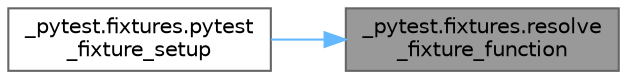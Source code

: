 digraph "_pytest.fixtures.resolve_fixture_function"
{
 // LATEX_PDF_SIZE
  bgcolor="transparent";
  edge [fontname=Helvetica,fontsize=10,labelfontname=Helvetica,labelfontsize=10];
  node [fontname=Helvetica,fontsize=10,shape=box,height=0.2,width=0.4];
  rankdir="RL";
  Node1 [id="Node000001",label="_pytest.fixtures.resolve\l_fixture_function",height=0.2,width=0.4,color="gray40", fillcolor="grey60", style="filled", fontcolor="black",tooltip=" "];
  Node1 -> Node2 [id="edge1_Node000001_Node000002",dir="back",color="steelblue1",style="solid",tooltip=" "];
  Node2 [id="Node000002",label="_pytest.fixtures.pytest\l_fixture_setup",height=0.2,width=0.4,color="grey40", fillcolor="white", style="filled",URL="$namespace__pytest_1_1fixtures.html#a00a81f2a05d04365e8bcf332db0f70d9",tooltip=" "];
}
